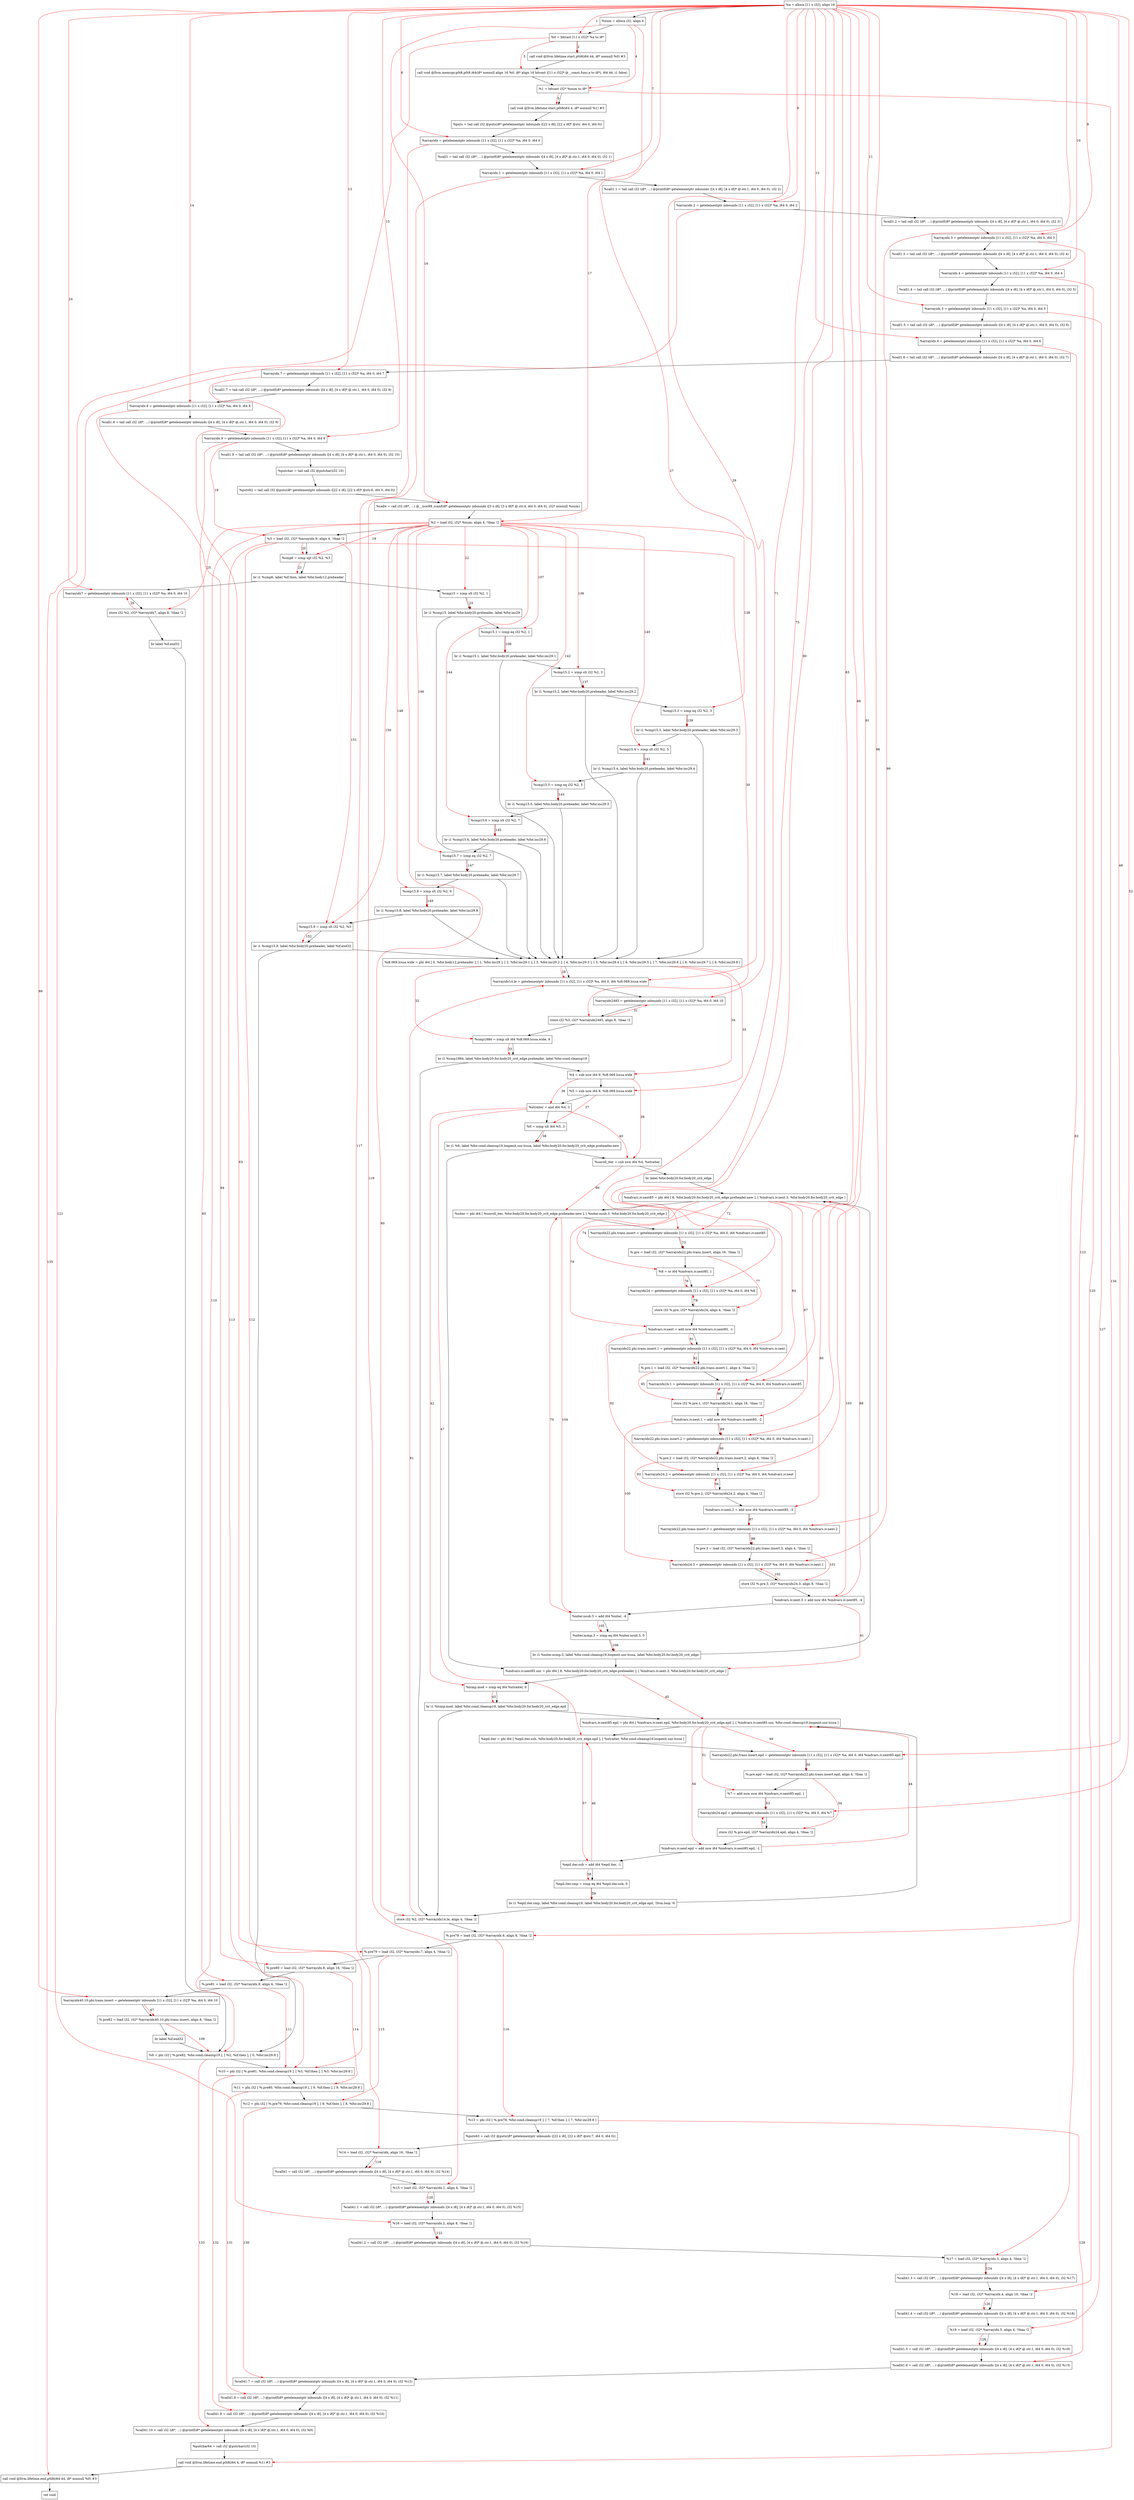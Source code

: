 digraph "CDFG for'func' function" {
	Node0x5600b4c733c8[shape=record, label="  %a = alloca [11 x i32], align 16"]
	Node0x5600b4c73448[shape=record, label="  %num = alloca i32, align 4"]
	Node0x5600b4c734c8[shape=record, label="  %0 = bitcast [11 x i32]* %a to i8*"]
	Node0x5600b4c73928[shape=record, label="  call void @llvm.lifetime.start.p0i8(i64 44, i8* nonnull %0) #3"]
	Node0x5600b4c74028[shape=record, label="  call void @llvm.memcpy.p0i8.p0i8.i64(i8* nonnull align 16 %0, i8* align 16 bitcast ([11 x i32]* @__const.func.a to i8*), i64 44, i1 false)"]
	Node0x5600b4c740e8[shape=record, label="  %1 = bitcast i32* %num to i8*"]
	Node0x5600b4c74238[shape=record, label="  call void @llvm.lifetime.start.p0i8(i64 4, i8* nonnull %1) #3"]
	Node0x5600b4c743f0[shape=record, label="  %puts = tail call i32 @puts(i8* getelementptr inbounds ([22 x i8], [22 x i8]* @str, i64 0, i64 0))"]
	Node0x5600b4c744d8[shape=record, label="  %arrayidx = getelementptr inbounds [11 x i32], [11 x i32]* %a, i64 0, i64 0"]
	Node0x5600b4c746d8[shape=record, label="  %call1 = tail call i32 (i8*, ...) @printf(i8* getelementptr inbounds ([4 x i8], [4 x i8]* @.str.1, i64 0, i64 0), i32 1)"]
	Node0x5600b4c74818[shape=record, label="  %arrayidx.1 = getelementptr inbounds [11 x i32], [11 x i32]* %a, i64 0, i64 1"]
	Node0x5600b4c74908[shape=record, label="  %call1.1 = tail call i32 (i8*, ...) @printf(i8* getelementptr inbounds ([4 x i8], [4 x i8]* @.str.1, i64 0, i64 0), i32 2)"]
	Node0x5600b4c74a28[shape=record, label="  %arrayidx.2 = getelementptr inbounds [11 x i32], [11 x i32]* %a, i64 0, i64 2"]
	Node0x5600b4c74b18[shape=record, label="  %call1.2 = tail call i32 (i8*, ...) @printf(i8* getelementptr inbounds ([4 x i8], [4 x i8]* @.str.1, i64 0, i64 0), i32 3)"]
	Node0x5600b4c74c38[shape=record, label="  %arrayidx.3 = getelementptr inbounds [11 x i32], [11 x i32]* %a, i64 0, i64 3"]
	Node0x5600b4c74d28[shape=record, label="  %call1.3 = tail call i32 (i8*, ...) @printf(i8* getelementptr inbounds ([4 x i8], [4 x i8]* @.str.1, i64 0, i64 0), i32 4)"]
	Node0x5600b4c74e18[shape=record, label="  %arrayidx.4 = getelementptr inbounds [11 x i32], [11 x i32]* %a, i64 0, i64 4"]
	Node0x5600b4c750a8[shape=record, label="  %call1.4 = tail call i32 (i8*, ...) @printf(i8* getelementptr inbounds ([4 x i8], [4 x i8]* @.str.1, i64 0, i64 0), i32 5)"]
	Node0x5600b4c751c8[shape=record, label="  %arrayidx.5 = getelementptr inbounds [11 x i32], [11 x i32]* %a, i64 0, i64 5"]
	Node0x5600b4c752b8[shape=record, label="  %call1.5 = tail call i32 (i8*, ...) @printf(i8* getelementptr inbounds ([4 x i8], [4 x i8]* @.str.1, i64 0, i64 0), i32 6)"]
	Node0x5600b4c753d8[shape=record, label="  %arrayidx.6 = getelementptr inbounds [11 x i32], [11 x i32]* %a, i64 0, i64 6"]
	Node0x5600b4c754c8[shape=record, label="  %call1.6 = tail call i32 (i8*, ...) @printf(i8* getelementptr inbounds ([4 x i8], [4 x i8]* @.str.1, i64 0, i64 0), i32 7)"]
	Node0x5600b4c755e8[shape=record, label="  %arrayidx.7 = getelementptr inbounds [11 x i32], [11 x i32]* %a, i64 0, i64 7"]
	Node0x5600b4c756d8[shape=record, label="  %call1.7 = tail call i32 (i8*, ...) @printf(i8* getelementptr inbounds ([4 x i8], [4 x i8]* @.str.1, i64 0, i64 0), i32 8)"]
	Node0x5600b4c757f8[shape=record, label="  %arrayidx.8 = getelementptr inbounds [11 x i32], [11 x i32]* %a, i64 0, i64 8"]
	Node0x5600b4c758e8[shape=record, label="  %call1.8 = tail call i32 (i8*, ...) @printf(i8* getelementptr inbounds ([4 x i8], [4 x i8]* @.str.1, i64 0, i64 0), i32 9)"]
	Node0x5600b4c75a08[shape=record, label="  %arrayidx.9 = getelementptr inbounds [11 x i32], [11 x i32]* %a, i64 0, i64 9"]
	Node0x5600b4c75af8[shape=record, label="  %call1.9 = tail call i32 (i8*, ...) @printf(i8* getelementptr inbounds ([4 x i8], [4 x i8]* @.str.1, i64 0, i64 0), i32 10)"]
	Node0x5600b4c75c80[shape=record, label="  %putchar = tail call i32 @putchar(i32 10)"]
	Node0x5600b4c76130[shape=record, label="  %puts62 = tail call i32 @puts(i8* getelementptr inbounds ([22 x i8], [22 x i8]* @str.6, i64 0, i64 0))"]
	Node0x5600b4c76518[shape=record, label="  %call4 = call i32 (i8*, ...) @__isoc99_scanf(i8* getelementptr inbounds ([3 x i8], [3 x i8]* @.str.4, i64 0, i64 0), i32* nonnull %num)"]
	Node0x5600b4c765d8[shape=record, label="  %2 = load i32, i32* %num, align 4, !tbaa !2"]
	Node0x5600b4c775a8[shape=record, label="  %3 = load i32, i32* %arrayidx.9, align 4, !tbaa !2"]
	Node0x5600b4c77c30[shape=record, label="  %cmp6 = icmp sgt i32 %2, %3"]
	Node0x5600b4c77eb8[shape=record, label="  br i1 %cmp6, label %if.then, label %for.body12.preheader"]
	Node0x5600b4c77f60[shape=record, label="  %cmp15 = icmp slt i32 %2, 1"]
	Node0x5600b4c78138[shape=record, label="  br i1 %cmp15, label %for.body20.preheader, label %for.inc29"]
	Node0x5600b4c781c8[shape=record, label="  %arrayidx7 = getelementptr inbounds [11 x i32], [11 x i32]* %a, i64 0, i64 10"]
	Node0x5600b4c78280[shape=record, label="  store i32 %2, i32* %arrayidx7, align 8, !tbaa !2"]
	Node0x5600b4c78b78[shape=record, label="  br label %if.end32"]
	Node0x5600b4c792c8[shape=record, label="  %i8.069.lcssa.wide = phi i64 [ 0, %for.body12.preheader ], [ 1, %for.inc29 ], [ 2, %for.inc29.1 ], [ 3, %for.inc29.2 ], [ 4, %for.inc29.3 ], [ 5, %for.inc29.4 ], [ 6, %for.inc29.5 ], [ 7, %for.inc29.6 ], [ 8, %for.inc29.7 ], [ 9, %for.inc29.8 ]"]
	Node0x5600b4c79538[shape=record, label="  %arrayidx14.le = getelementptr inbounds [11 x i32], [11 x i32]* %a, i64 0, i64 %i8.069.lcssa.wide"]
	Node0x5600b4c795d8[shape=record, label="  %arrayidx2483 = getelementptr inbounds [11 x i32], [11 x i32]* %a, i64 0, i64 10"]
	Node0x5600b4c79660[shape=record, label="  store i32 %3, i32* %arrayidx2483, align 8, !tbaa !2"]
	Node0x5600b4c79740[shape=record, label="  %cmp1884 = icmp ult i64 %i8.069.lcssa.wide, 9"]
	Node0x5600b4c7a038[shape=record, label="  br i1 %cmp1884, label %for.body20.for.body20_crit_edge.preheader, label %for.cond.cleanup19"]
	Node0x5600b4c7a0f0[shape=record, label="  %4 = sub nsw i64 9, %i8.069.lcssa.wide"]
	Node0x5600b4c7a1b0[shape=record, label="  %5 = sub nsw i64 8, %i8.069.lcssa.wide"]
	Node0x5600b4c7a220[shape=record, label="  %xtraiter = and i64 %4, 3"]
	Node0x5600b4c7a290[shape=record, label="  %6 = icmp ult i64 %5, 3"]
	Node0x5600b4c7a4a8[shape=record, label="  br i1 %6, label %for.cond.cleanup19.loopexit.unr-lcssa, label %for.body20.for.body20_crit_edge.preheader.new"]
	Node0x5600b4c7a520[shape=record, label="  %unroll_iter = sub nsw i64 %4, %xtraiter"]
	Node0x5600b4c7a5f8[shape=record, label="  br label %for.body20.for.body20_crit_edge"]
	Node0x5600b4c7a728[shape=record, label="  %indvars.iv.next85.unr = phi i64 [ 8, %for.body20.for.body20_crit_edge.preheader ], [ %indvars.iv.next.3, %for.body20.for.body20_crit_edge ]"]
	Node0x5600b4c7a7f0[shape=record, label="  %lcmp.mod = icmp eq i64 %xtraiter, 0"]
	Node0x5600b4c7a988[shape=record, label="  br i1 %lcmp.mod, label %for.cond.cleanup19, label %for.body20.for.body20_crit_edge.epil"]
	Node0x5600b4c7aa58[shape=record, label="  %indvars.iv.next85.epil = phi i64 [ %indvars.iv.next.epil, %for.body20.for.body20_crit_edge.epil ], [ %indvars.iv.next85.unr, %for.cond.cleanup19.loopexit.unr-lcssa ]"]
	Node0x5600b4c7abe8[shape=record, label="  %epil.iter = phi i64 [ %epil.iter.sub, %for.body20.for.body20_crit_edge.epil ], [ %xtraiter, %for.cond.cleanup19.loopexit.unr-lcssa ]"]
	Node0x5600b4c7ad18[shape=record, label="  %arrayidx22.phi.trans.insert.epil = getelementptr inbounds [11 x i32], [11 x i32]* %a, i64 0, i64 %indvars.iv.next85.epil"]
	Node0x5600b4c7ad88[shape=record, label="  %.pre.epil = load i32, i32* %arrayidx22.phi.trans.insert.epil, align 4, !tbaa !2"]
	Node0x5600b4c7ae30[shape=record, label="  %7 = add nuw nsw i64 %indvars.iv.next85.epil, 1"]
	Node0x5600b4c7aeb8[shape=record, label="  %arrayidx24.epil = getelementptr inbounds [11 x i32], [11 x i32]* %a, i64 0, i64 %7"]
	Node0x5600b4c7af40[shape=record, label="  store i32 %.pre.epil, i32* %arrayidx24.epil, align 4, !tbaa !2"]
	Node0x5600b4c7aff0[shape=record, label="  %indvars.iv.next.epil = add nsw i64 %indvars.iv.next85.epil, -1"]
	Node0x5600b4c7b060[shape=record, label="  %epil.iter.sub = add i64 %epil.iter, -1"]
	Node0x5600b4c7b0d0[shape=record, label="  %epil.iter.cmp = icmp eq i64 %epil.iter.sub, 0"]
	Node0x5600b4c7b158[shape=record, label="  br i1 %epil.iter.cmp, label %for.cond.cleanup19, label %for.body20.for.body20_crit_edge.epil, !llvm.loop !6"]
	Node0x5600b4c7b2e0[shape=record, label="  store i32 %2, i32* %arrayidx14.le, align 4, !tbaa !2"]
	Node0x5600b4c79f88[shape=record, label="  %.pre78 = load i32, i32* %arrayidx.6, align 8, !tbaa !2"]
	Node0x5600b4c7ab38[shape=record, label="  %.pre79 = load i32, i32* %arrayidx.7, align 4, !tbaa !2"]
	Node0x5600b4c7a8f8[shape=record, label="  %.pre80 = load i32, i32* %arrayidx.8, align 16, !tbaa !2"]
	Node0x5600b4c7b388[shape=record, label="  %.pre81 = load i32, i32* %arrayidx.9, align 4, !tbaa !2"]
	Node0x5600b4c7b438[shape=record, label="  %arrayidx40.10.phi.trans.insert = getelementptr inbounds [11 x i32], [11 x i32]* %a, i64 0, i64 10"]
	Node0x5600b4c7b518[shape=record, label="  %.pre82 = load i32, i32* %arrayidx40.10.phi.trans.insert, align 8, !tbaa !2"]
	Node0x5600b4c7b598[shape=record, label="  br label %if.end32"]
	Node0x5600b4c7ac88[shape=record, label="  %indvars.iv.next85 = phi i64 [ 8, %for.body20.for.body20_crit_edge.preheader.new ], [ %indvars.iv.next.3, %for.body20.for.body20_crit_edge ]"]
	Node0x5600b4c7b718[shape=record, label="  %niter = phi i64 [ %unroll_iter, %for.body20.for.body20_crit_edge.preheader.new ], [ %niter.nsub.3, %for.body20.for.body20_crit_edge ]"]
	Node0x5600b4c7b818[shape=record, label="  %arrayidx22.phi.trans.insert = getelementptr inbounds [11 x i32], [11 x i32]* %a, i64 0, i64 %indvars.iv.next85"]
	Node0x5600b4c7b888[shape=record, label="  %.pre = load i32, i32* %arrayidx22.phi.trans.insert, align 16, !tbaa !2"]
	Node0x5600b4c7b920[shape=record, label="  %8 = or i64 %indvars.iv.next85, 1"]
	Node0x5600b4c7ba38[shape=record, label="  %arrayidx24 = getelementptr inbounds [11 x i32], [11 x i32]* %a, i64 0, i64 %8"]
	Node0x5600b4c7bac0[shape=record, label="  store i32 %.pre, i32* %arrayidx24, align 4, !tbaa !2"]
	Node0x5600b4c7bb70[shape=record, label="  %indvars.iv.next = add nsw i64 %indvars.iv.next85, -1"]
	Node0x5600b4c7bbf8[shape=record, label="  %arrayidx22.phi.trans.insert.1 = getelementptr inbounds [11 x i32], [11 x i32]* %a, i64 0, i64 %indvars.iv.next"]
	Node0x5600b4c7bc98[shape=record, label="  %.pre.1 = load i32, i32* %arrayidx22.phi.trans.insert.1, align 4, !tbaa !2"]
	Node0x5600b4c7bd48[shape=record, label="  %arrayidx24.1 = getelementptr inbounds [11 x i32], [11 x i32]* %a, i64 0, i64 %indvars.iv.next85"]
	Node0x5600b4c7bdd0[shape=record, label="  store i32 %.pre.1, i32* %arrayidx24.1, align 16, !tbaa !2"]
	Node0x5600b4c7be80[shape=record, label="  %indvars.iv.next.1 = add nsw i64 %indvars.iv.next85, -2"]
	Node0x5600b4c783f8[shape=record, label="  %arrayidx22.phi.trans.insert.2 = getelementptr inbounds [11 x i32], [11 x i32]* %a, i64 0, i64 %indvars.iv.next.1"]
	Node0x5600b4c784a8[shape=record, label="  %.pre.2 = load i32, i32* %arrayidx22.phi.trans.insert.2, align 8, !tbaa !2"]
	Node0x5600b4c78558[shape=record, label="  %arrayidx24.2 = getelementptr inbounds [11 x i32], [11 x i32]* %a, i64 0, i64 %indvars.iv.next"]
	Node0x5600b4c785e0[shape=record, label="  store i32 %.pre.2, i32* %arrayidx24.2, align 4, !tbaa !2"]
	Node0x5600b4c78690[shape=record, label="  %indvars.iv.next.2 = add nsw i64 %indvars.iv.next85, -3"]
	Node0x5600b4c78778[shape=record, label="  %arrayidx22.phi.trans.insert.3 = getelementptr inbounds [11 x i32], [11 x i32]* %a, i64 0, i64 %indvars.iv.next.2"]
	Node0x5600b4c78828[shape=record, label="  %.pre.3 = load i32, i32* %arrayidx22.phi.trans.insert.3, align 4, !tbaa !2"]
	Node0x5600b4c788d8[shape=record, label="  %arrayidx24.3 = getelementptr inbounds [11 x i32], [11 x i32]* %a, i64 0, i64 %indvars.iv.next.1"]
	Node0x5600b4c78960[shape=record, label="  store i32 %.pre.3, i32* %arrayidx24.3, align 8, !tbaa !2"]
	Node0x5600b4c78a10[shape=record, label="  %indvars.iv.next.3 = add nsw i64 %indvars.iv.next85, -4"]
	Node0x5600b4c78a80[shape=record, label="  %niter.nsub.3 = add i64 %niter, -4"]
	Node0x5600b4c78af0[shape=record, label="  %niter.ncmp.3 = icmp eq i64 %niter.nsub.3, 0"]
	Node0x5600b4c7cf18[shape=record, label="  br i1 %niter.ncmp.3, label %for.cond.cleanup19.loopexit.unr-lcssa, label %for.body20.for.body20_crit_edge"]
	Node0x5600b4c7cf90[shape=record, label="  %cmp15.1 = icmp eq i32 %2, 1"]
	Node0x5600b4c7d018[shape=record, label="  br i1 %cmp15.1, label %for.body20.preheader, label %for.inc29.1"]
	Node0x5600b4c7a138[shape=record, label="  %9 = phi i32 [ %.pre82, %for.cond.cleanup19 ], [ %2, %if.then ], [ 0, %for.inc29.8 ]"]
	Node0x5600b4c7d0d8[shape=record, label="  %10 = phi i32 [ %.pre81, %for.cond.cleanup19 ], [ %3, %if.then ], [ %3, %for.inc29.8 ]"]
	Node0x5600b4c7d198[shape=record, label="  %11 = phi i32 [ %.pre80, %for.cond.cleanup19 ], [ 9, %if.then ], [ 9, %for.inc29.8 ]"]
	Node0x5600b4c7d258[shape=record, label="  %12 = phi i32 [ %.pre79, %for.cond.cleanup19 ], [ 8, %if.then ], [ 8, %for.inc29.8 ]"]
	Node0x5600b4c7d318[shape=record, label="  %13 = phi i32 [ %.pre78, %for.cond.cleanup19 ], [ 7, %if.then ], [ 7, %for.inc29.8 ]"]
	Node0x5600b4c7d4a0[shape=record, label="  %puts63 = call i32 @puts(i8* getelementptr inbounds ([22 x i8], [22 x i8]* @str.7, i64 0, i64 0))"]
	Node0x5600b4c77cf8[shape=record, label="  %14 = load i32, i32* %arrayidx, align 16, !tbaa !2"]
	Node0x5600b4c7d5a8[shape=record, label="  %call41 = call i32 (i8*, ...) @printf(i8* getelementptr inbounds ([4 x i8], [4 x i8]* @.str.1, i64 0, i64 0), i32 %14)"]
	Node0x5600b4c780a8[shape=record, label="  %15 = load i32, i32* %arrayidx.1, align 4, !tbaa !2"]
	Node0x5600b4c7d6b8[shape=record, label="  %call41.1 = call i32 (i8*, ...) @printf(i8* getelementptr inbounds ([4 x i8], [4 x i8]* @.str.1, i64 0, i64 0), i32 %15)"]
	Node0x5600b4c7a3d8[shape=record, label="  %16 = load i32, i32* %arrayidx.2, align 8, !tbaa !2"]
	Node0x5600b4c7d7a8[shape=record, label="  %call41.2 = call i32 (i8*, ...) @printf(i8* getelementptr inbounds ([4 x i8], [4 x i8]* @.str.1, i64 0, i64 0), i32 %16)"]
	Node0x5600b4c79878[shape=record, label="  %17 = load i32, i32* %arrayidx.3, align 4, !tbaa !2"]
	Node0x5600b4c7d898[shape=record, label="  %call41.3 = call i32 (i8*, ...) @printf(i8* getelementptr inbounds ([4 x i8], [4 x i8]* @.str.1, i64 0, i64 0), i32 %17)"]
	Node0x5600b4c79968[shape=record, label="  %18 = load i32, i32* %arrayidx.4, align 16, !tbaa !2"]
	Node0x5600b4c799f8[shape=record, label="  %call41.4 = call i32 (i8*, ...) @printf(i8* getelementptr inbounds ([4 x i8], [4 x i8]* @.str.1, i64 0, i64 0), i32 %18)"]
	Node0x5600b4c79ab8[shape=record, label="  %19 = load i32, i32* %arrayidx.5, align 4, !tbaa !2"]
	Node0x5600b4c79b48[shape=record, label="  %call41.5 = call i32 (i8*, ...) @printf(i8* getelementptr inbounds ([4 x i8], [4 x i8]* @.str.1, i64 0, i64 0), i32 %19)"]
	Node0x5600b4c79c38[shape=record, label="  %call41.6 = call i32 (i8*, ...) @printf(i8* getelementptr inbounds ([4 x i8], [4 x i8]* @.str.1, i64 0, i64 0), i32 %13)"]
	Node0x5600b4c79d58[shape=record, label="  %call41.7 = call i32 (i8*, ...) @printf(i8* getelementptr inbounds ([4 x i8], [4 x i8]* @.str.1, i64 0, i64 0), i32 %12)"]
	Node0x5600b4c79e78[shape=record, label="  %call41.8 = call i32 (i8*, ...) @printf(i8* getelementptr inbounds ([4 x i8], [4 x i8]* @.str.1, i64 0, i64 0), i32 %11)"]
	Node0x5600b4c7e5a8[shape=record, label="  %call41.9 = call i32 (i8*, ...) @printf(i8* getelementptr inbounds ([4 x i8], [4 x i8]* @.str.1, i64 0, i64 0), i32 %10)"]
	Node0x5600b4c7e6c8[shape=record, label="  %call41.10 = call i32 (i8*, ...) @printf(i8* getelementptr inbounds ([4 x i8], [4 x i8]* @.str.1, i64 0, i64 0), i32 %9)"]
	Node0x5600b4c7e7d0[shape=record, label="  %putchar64 = call i32 @putchar(i32 10)"]
	Node0x5600b4c7e9f8[shape=record, label="  call void @llvm.lifetime.end.p0i8(i64 4, i8* nonnull %1) #3"]
	Node0x5600b4c7eb58[shape=record, label="  call void @llvm.lifetime.end.p0i8(i64 44, i8* nonnull %0) #3"]
	Node0x5600b4c7ec00[shape=record, label="  ret void"]
	Node0x5600b4c7ec70[shape=record, label="  %cmp15.2 = icmp slt i32 %2, 3"]
	Node0x5600b4c7ecf8[shape=record, label="  br i1 %cmp15.2, label %for.body20.preheader, label %for.inc29.2"]
	Node0x5600b4c7ed70[shape=record, label="  %cmp15.3 = icmp eq i32 %2, 3"]
	Node0x5600b4c7edf8[shape=record, label="  br i1 %cmp15.3, label %for.body20.preheader, label %for.inc29.3"]
	Node0x5600b4c7ee70[shape=record, label="  %cmp15.4 = icmp slt i32 %2, 5"]
	Node0x5600b4c7ef18[shape=record, label="  br i1 %cmp15.4, label %for.body20.preheader, label %for.inc29.4"]
	Node0x5600b4c7ef90[shape=record, label="  %cmp15.5 = icmp eq i32 %2, 5"]
	Node0x5600b4c7f038[shape=record, label="  br i1 %cmp15.5, label %for.body20.preheader, label %for.inc29.5"]
	Node0x5600b4c7f0b0[shape=record, label="  %cmp15.6 = icmp slt i32 %2, 7"]
	Node0x5600b4c7f158[shape=record, label="  br i1 %cmp15.6, label %for.body20.preheader, label %for.inc29.6"]
	Node0x5600b4c7f1d0[shape=record, label="  %cmp15.7 = icmp eq i32 %2, 7"]
	Node0x5600b4c7f278[shape=record, label="  br i1 %cmp15.7, label %for.body20.preheader, label %for.inc29.7"]
	Node0x5600b4c7f2f0[shape=record, label="  %cmp15.8 = icmp slt i32 %2, 9"]
	Node0x5600b4c7f398[shape=record, label="  br i1 %cmp15.8, label %for.body20.preheader, label %for.inc29.8"]
	Node0x5600b4c7f410[shape=record, label="  %cmp15.9 = icmp slt i32 %2, %3"]
	Node0x5600b4c7f4b8[shape=record, label="  br i1 %cmp15.9, label %for.body20.preheader, label %if.end32"]
	Node0x5600b4c733c8 -> Node0x5600b4c73448
	Node0x5600b4c73448 -> Node0x5600b4c734c8
	Node0x5600b4c734c8 -> Node0x5600b4c73928
	Node0x5600b4c73928 -> Node0x5600b4c74028
	Node0x5600b4c74028 -> Node0x5600b4c740e8
	Node0x5600b4c740e8 -> Node0x5600b4c74238
	Node0x5600b4c74238 -> Node0x5600b4c743f0
	Node0x5600b4c743f0 -> Node0x5600b4c744d8
	Node0x5600b4c744d8 -> Node0x5600b4c746d8
	Node0x5600b4c746d8 -> Node0x5600b4c74818
	Node0x5600b4c74818 -> Node0x5600b4c74908
	Node0x5600b4c74908 -> Node0x5600b4c74a28
	Node0x5600b4c74a28 -> Node0x5600b4c74b18
	Node0x5600b4c74b18 -> Node0x5600b4c74c38
	Node0x5600b4c74c38 -> Node0x5600b4c74d28
	Node0x5600b4c74d28 -> Node0x5600b4c74e18
	Node0x5600b4c74e18 -> Node0x5600b4c750a8
	Node0x5600b4c750a8 -> Node0x5600b4c751c8
	Node0x5600b4c751c8 -> Node0x5600b4c752b8
	Node0x5600b4c752b8 -> Node0x5600b4c753d8
	Node0x5600b4c753d8 -> Node0x5600b4c754c8
	Node0x5600b4c754c8 -> Node0x5600b4c755e8
	Node0x5600b4c755e8 -> Node0x5600b4c756d8
	Node0x5600b4c756d8 -> Node0x5600b4c757f8
	Node0x5600b4c757f8 -> Node0x5600b4c758e8
	Node0x5600b4c758e8 -> Node0x5600b4c75a08
	Node0x5600b4c75a08 -> Node0x5600b4c75af8
	Node0x5600b4c75af8 -> Node0x5600b4c75c80
	Node0x5600b4c75c80 -> Node0x5600b4c76130
	Node0x5600b4c76130 -> Node0x5600b4c76518
	Node0x5600b4c76518 -> Node0x5600b4c765d8
	Node0x5600b4c765d8 -> Node0x5600b4c775a8
	Node0x5600b4c775a8 -> Node0x5600b4c77c30
	Node0x5600b4c77c30 -> Node0x5600b4c77eb8
	Node0x5600b4c77eb8 -> Node0x5600b4c781c8
	Node0x5600b4c77eb8 -> Node0x5600b4c77f60
	Node0x5600b4c77f60 -> Node0x5600b4c78138
	Node0x5600b4c78138 -> Node0x5600b4c792c8
	Node0x5600b4c78138 -> Node0x5600b4c7cf90
	Node0x5600b4c781c8 -> Node0x5600b4c78280
	Node0x5600b4c78280 -> Node0x5600b4c78b78
	Node0x5600b4c78b78 -> Node0x5600b4c7a138
	Node0x5600b4c792c8 -> Node0x5600b4c79538
	Node0x5600b4c79538 -> Node0x5600b4c795d8
	Node0x5600b4c795d8 -> Node0x5600b4c79660
	Node0x5600b4c79660 -> Node0x5600b4c79740
	Node0x5600b4c79740 -> Node0x5600b4c7a038
	Node0x5600b4c7a038 -> Node0x5600b4c7a0f0
	Node0x5600b4c7a038 -> Node0x5600b4c7b2e0
	Node0x5600b4c7a0f0 -> Node0x5600b4c7a1b0
	Node0x5600b4c7a1b0 -> Node0x5600b4c7a220
	Node0x5600b4c7a220 -> Node0x5600b4c7a290
	Node0x5600b4c7a290 -> Node0x5600b4c7a4a8
	Node0x5600b4c7a4a8 -> Node0x5600b4c7a728
	Node0x5600b4c7a4a8 -> Node0x5600b4c7a520
	Node0x5600b4c7a520 -> Node0x5600b4c7a5f8
	Node0x5600b4c7a5f8 -> Node0x5600b4c7ac88
	Node0x5600b4c7a728 -> Node0x5600b4c7a7f0
	Node0x5600b4c7a7f0 -> Node0x5600b4c7a988
	Node0x5600b4c7a988 -> Node0x5600b4c7b2e0
	Node0x5600b4c7a988 -> Node0x5600b4c7aa58
	Node0x5600b4c7aa58 -> Node0x5600b4c7abe8
	Node0x5600b4c7abe8 -> Node0x5600b4c7ad18
	Node0x5600b4c7ad18 -> Node0x5600b4c7ad88
	Node0x5600b4c7ad88 -> Node0x5600b4c7ae30
	Node0x5600b4c7ae30 -> Node0x5600b4c7aeb8
	Node0x5600b4c7aeb8 -> Node0x5600b4c7af40
	Node0x5600b4c7af40 -> Node0x5600b4c7aff0
	Node0x5600b4c7aff0 -> Node0x5600b4c7b060
	Node0x5600b4c7b060 -> Node0x5600b4c7b0d0
	Node0x5600b4c7b0d0 -> Node0x5600b4c7b158
	Node0x5600b4c7b158 -> Node0x5600b4c7b2e0
	Node0x5600b4c7b158 -> Node0x5600b4c7aa58
	Node0x5600b4c7b2e0 -> Node0x5600b4c79f88
	Node0x5600b4c79f88 -> Node0x5600b4c7ab38
	Node0x5600b4c7ab38 -> Node0x5600b4c7a8f8
	Node0x5600b4c7a8f8 -> Node0x5600b4c7b388
	Node0x5600b4c7b388 -> Node0x5600b4c7b438
	Node0x5600b4c7b438 -> Node0x5600b4c7b518
	Node0x5600b4c7b518 -> Node0x5600b4c7b598
	Node0x5600b4c7b598 -> Node0x5600b4c7a138
	Node0x5600b4c7ac88 -> Node0x5600b4c7b718
	Node0x5600b4c7b718 -> Node0x5600b4c7b818
	Node0x5600b4c7b818 -> Node0x5600b4c7b888
	Node0x5600b4c7b888 -> Node0x5600b4c7b920
	Node0x5600b4c7b920 -> Node0x5600b4c7ba38
	Node0x5600b4c7ba38 -> Node0x5600b4c7bac0
	Node0x5600b4c7bac0 -> Node0x5600b4c7bb70
	Node0x5600b4c7bb70 -> Node0x5600b4c7bbf8
	Node0x5600b4c7bbf8 -> Node0x5600b4c7bc98
	Node0x5600b4c7bc98 -> Node0x5600b4c7bd48
	Node0x5600b4c7bd48 -> Node0x5600b4c7bdd0
	Node0x5600b4c7bdd0 -> Node0x5600b4c7be80
	Node0x5600b4c7be80 -> Node0x5600b4c783f8
	Node0x5600b4c783f8 -> Node0x5600b4c784a8
	Node0x5600b4c784a8 -> Node0x5600b4c78558
	Node0x5600b4c78558 -> Node0x5600b4c785e0
	Node0x5600b4c785e0 -> Node0x5600b4c78690
	Node0x5600b4c78690 -> Node0x5600b4c78778
	Node0x5600b4c78778 -> Node0x5600b4c78828
	Node0x5600b4c78828 -> Node0x5600b4c788d8
	Node0x5600b4c788d8 -> Node0x5600b4c78960
	Node0x5600b4c78960 -> Node0x5600b4c78a10
	Node0x5600b4c78a10 -> Node0x5600b4c78a80
	Node0x5600b4c78a80 -> Node0x5600b4c78af0
	Node0x5600b4c78af0 -> Node0x5600b4c7cf18
	Node0x5600b4c7cf18 -> Node0x5600b4c7a728
	Node0x5600b4c7cf18 -> Node0x5600b4c7ac88
	Node0x5600b4c7cf90 -> Node0x5600b4c7d018
	Node0x5600b4c7d018 -> Node0x5600b4c792c8
	Node0x5600b4c7d018 -> Node0x5600b4c7ec70
	Node0x5600b4c7a138 -> Node0x5600b4c7d0d8
	Node0x5600b4c7d0d8 -> Node0x5600b4c7d198
	Node0x5600b4c7d198 -> Node0x5600b4c7d258
	Node0x5600b4c7d258 -> Node0x5600b4c7d318
	Node0x5600b4c7d318 -> Node0x5600b4c7d4a0
	Node0x5600b4c7d4a0 -> Node0x5600b4c77cf8
	Node0x5600b4c77cf8 -> Node0x5600b4c7d5a8
	Node0x5600b4c7d5a8 -> Node0x5600b4c780a8
	Node0x5600b4c780a8 -> Node0x5600b4c7d6b8
	Node0x5600b4c7d6b8 -> Node0x5600b4c7a3d8
	Node0x5600b4c7a3d8 -> Node0x5600b4c7d7a8
	Node0x5600b4c7d7a8 -> Node0x5600b4c79878
	Node0x5600b4c79878 -> Node0x5600b4c7d898
	Node0x5600b4c7d898 -> Node0x5600b4c79968
	Node0x5600b4c79968 -> Node0x5600b4c799f8
	Node0x5600b4c799f8 -> Node0x5600b4c79ab8
	Node0x5600b4c79ab8 -> Node0x5600b4c79b48
	Node0x5600b4c79b48 -> Node0x5600b4c79c38
	Node0x5600b4c79c38 -> Node0x5600b4c79d58
	Node0x5600b4c79d58 -> Node0x5600b4c79e78
	Node0x5600b4c79e78 -> Node0x5600b4c7e5a8
	Node0x5600b4c7e5a8 -> Node0x5600b4c7e6c8
	Node0x5600b4c7e6c8 -> Node0x5600b4c7e7d0
	Node0x5600b4c7e7d0 -> Node0x5600b4c7e9f8
	Node0x5600b4c7e9f8 -> Node0x5600b4c7eb58
	Node0x5600b4c7eb58 -> Node0x5600b4c7ec00
	Node0x5600b4c7ec70 -> Node0x5600b4c7ecf8
	Node0x5600b4c7ecf8 -> Node0x5600b4c792c8
	Node0x5600b4c7ecf8 -> Node0x5600b4c7ed70
	Node0x5600b4c7ed70 -> Node0x5600b4c7edf8
	Node0x5600b4c7edf8 -> Node0x5600b4c792c8
	Node0x5600b4c7edf8 -> Node0x5600b4c7ee70
	Node0x5600b4c7ee70 -> Node0x5600b4c7ef18
	Node0x5600b4c7ef18 -> Node0x5600b4c792c8
	Node0x5600b4c7ef18 -> Node0x5600b4c7ef90
	Node0x5600b4c7ef90 -> Node0x5600b4c7f038
	Node0x5600b4c7f038 -> Node0x5600b4c792c8
	Node0x5600b4c7f038 -> Node0x5600b4c7f0b0
	Node0x5600b4c7f0b0 -> Node0x5600b4c7f158
	Node0x5600b4c7f158 -> Node0x5600b4c792c8
	Node0x5600b4c7f158 -> Node0x5600b4c7f1d0
	Node0x5600b4c7f1d0 -> Node0x5600b4c7f278
	Node0x5600b4c7f278 -> Node0x5600b4c792c8
	Node0x5600b4c7f278 -> Node0x5600b4c7f2f0
	Node0x5600b4c7f2f0 -> Node0x5600b4c7f398
	Node0x5600b4c7f398 -> Node0x5600b4c792c8
	Node0x5600b4c7f398 -> Node0x5600b4c7f410
	Node0x5600b4c7f410 -> Node0x5600b4c7f4b8
	Node0x5600b4c7f4b8 -> Node0x5600b4c792c8
	Node0x5600b4c7f4b8 -> Node0x5600b4c7a138
edge [color=red]
	Node0x5600b4c733c8 -> Node0x5600b4c734c8[label="1"]
	Node0x5600b4c734c8 -> Node0x5600b4c73928[label="2"]
	Node0x5600b4c734c8 -> Node0x5600b4c74028[label="3"]
	Node0x5600b4c73448 -> Node0x5600b4c740e8[label="4"]
	Node0x5600b4c740e8 -> Node0x5600b4c74238[label="5"]
	Node0x5600b4c733c8 -> Node0x5600b4c744d8[label="6"]
	Node0x5600b4c733c8 -> Node0x5600b4c74818[label="7"]
	Node0x5600b4c733c8 -> Node0x5600b4c74a28[label="8"]
	Node0x5600b4c733c8 -> Node0x5600b4c74c38[label="9"]
	Node0x5600b4c733c8 -> Node0x5600b4c74e18[label="10"]
	Node0x5600b4c733c8 -> Node0x5600b4c751c8[label="11"]
	Node0x5600b4c733c8 -> Node0x5600b4c753d8[label="12"]
	Node0x5600b4c733c8 -> Node0x5600b4c755e8[label="13"]
	Node0x5600b4c733c8 -> Node0x5600b4c757f8[label="14"]
	Node0x5600b4c733c8 -> Node0x5600b4c75a08[label="15"]
	Node0x5600b4c73448 -> Node0x5600b4c76518[label="16"]
	Node0x5600b4c73448 -> Node0x5600b4c765d8[label="17"]
	Node0x5600b4c75a08 -> Node0x5600b4c775a8[label="18"]
	Node0x5600b4c765d8 -> Node0x5600b4c77c30[label="19"]
	Node0x5600b4c775a8 -> Node0x5600b4c77c30[label="20"]
	Node0x5600b4c77c30 -> Node0x5600b4c77eb8[label="21"]
	Node0x5600b4c765d8 -> Node0x5600b4c77f60[label="22"]
	Node0x5600b4c77f60 -> Node0x5600b4c78138[label="23"]
	Node0x5600b4c733c8 -> Node0x5600b4c781c8[label="24"]
	Node0x5600b4c765d8 -> Node0x5600b4c78280[label="25"]
	Node0x5600b4c78280 -> Node0x5600b4c781c8[label="26"]
	Node0x5600b4c733c8 -> Node0x5600b4c79538[label="27"]
	Node0x5600b4c792c8 -> Node0x5600b4c79538[label="28"]
	Node0x5600b4c733c8 -> Node0x5600b4c795d8[label="29"]
	Node0x5600b4c775a8 -> Node0x5600b4c79660[label="30"]
	Node0x5600b4c79660 -> Node0x5600b4c795d8[label="31"]
	Node0x5600b4c792c8 -> Node0x5600b4c79740[label="32"]
	Node0x5600b4c79740 -> Node0x5600b4c7a038[label="33"]
	Node0x5600b4c792c8 -> Node0x5600b4c7a0f0[label="34"]
	Node0x5600b4c792c8 -> Node0x5600b4c7a1b0[label="35"]
	Node0x5600b4c7a0f0 -> Node0x5600b4c7a220[label="36"]
	Node0x5600b4c7a1b0 -> Node0x5600b4c7a290[label="37"]
	Node0x5600b4c7a290 -> Node0x5600b4c7a4a8[label="38"]
	Node0x5600b4c7a0f0 -> Node0x5600b4c7a520[label="39"]
	Node0x5600b4c7a220 -> Node0x5600b4c7a520[label="40"]
	Node0x5600b4c78a10 -> Node0x5600b4c7a728[label="41"]
	Node0x5600b4c7a220 -> Node0x5600b4c7a7f0[label="42"]
	Node0x5600b4c7a7f0 -> Node0x5600b4c7a988[label="43"]
	Node0x5600b4c7aff0 -> Node0x5600b4c7aa58[label="44"]
	Node0x5600b4c7a728 -> Node0x5600b4c7aa58[label="45"]
	Node0x5600b4c7b060 -> Node0x5600b4c7abe8[label="46"]
	Node0x5600b4c7a220 -> Node0x5600b4c7abe8[label="47"]
	Node0x5600b4c733c8 -> Node0x5600b4c7ad18[label="48"]
	Node0x5600b4c7aa58 -> Node0x5600b4c7ad18[label="49"]
	Node0x5600b4c7ad18 -> Node0x5600b4c7ad88[label="50"]
	Node0x5600b4c7aa58 -> Node0x5600b4c7ae30[label="51"]
	Node0x5600b4c733c8 -> Node0x5600b4c7aeb8[label="52"]
	Node0x5600b4c7ae30 -> Node0x5600b4c7aeb8[label="53"]
	Node0x5600b4c7ad88 -> Node0x5600b4c7af40[label="54"]
	Node0x5600b4c7af40 -> Node0x5600b4c7aeb8[label="55"]
	Node0x5600b4c7aa58 -> Node0x5600b4c7aff0[label="56"]
	Node0x5600b4c7abe8 -> Node0x5600b4c7b060[label="57"]
	Node0x5600b4c7b060 -> Node0x5600b4c7b0d0[label="58"]
	Node0x5600b4c7b0d0 -> Node0x5600b4c7b158[label="59"]
	Node0x5600b4c765d8 -> Node0x5600b4c7b2e0[label="60"]
	Node0x5600b4c7b2e0 -> Node0x5600b4c79538[label="61"]
	Node0x5600b4c753d8 -> Node0x5600b4c79f88[label="62"]
	Node0x5600b4c755e8 -> Node0x5600b4c7ab38[label="63"]
	Node0x5600b4c757f8 -> Node0x5600b4c7a8f8[label="64"]
	Node0x5600b4c75a08 -> Node0x5600b4c7b388[label="65"]
	Node0x5600b4c733c8 -> Node0x5600b4c7b438[label="66"]
	Node0x5600b4c7b438 -> Node0x5600b4c7b518[label="67"]
	Node0x5600b4c78a10 -> Node0x5600b4c7ac88[label="68"]
	Node0x5600b4c7a520 -> Node0x5600b4c7b718[label="69"]
	Node0x5600b4c78a80 -> Node0x5600b4c7b718[label="70"]
	Node0x5600b4c733c8 -> Node0x5600b4c7b818[label="71"]
	Node0x5600b4c7ac88 -> Node0x5600b4c7b818[label="72"]
	Node0x5600b4c7b818 -> Node0x5600b4c7b888[label="73"]
	Node0x5600b4c7ac88 -> Node0x5600b4c7b920[label="74"]
	Node0x5600b4c733c8 -> Node0x5600b4c7ba38[label="75"]
	Node0x5600b4c7b920 -> Node0x5600b4c7ba38[label="76"]
	Node0x5600b4c7b888 -> Node0x5600b4c7bac0[label="77"]
	Node0x5600b4c7bac0 -> Node0x5600b4c7ba38[label="78"]
	Node0x5600b4c7ac88 -> Node0x5600b4c7bb70[label="79"]
	Node0x5600b4c733c8 -> Node0x5600b4c7bbf8[label="80"]
	Node0x5600b4c7bb70 -> Node0x5600b4c7bbf8[label="81"]
	Node0x5600b4c7bbf8 -> Node0x5600b4c7bc98[label="82"]
	Node0x5600b4c733c8 -> Node0x5600b4c7bd48[label="83"]
	Node0x5600b4c7ac88 -> Node0x5600b4c7bd48[label="84"]
	Node0x5600b4c7bc98 -> Node0x5600b4c7bdd0[label="85"]
	Node0x5600b4c7bdd0 -> Node0x5600b4c7bd48[label="86"]
	Node0x5600b4c7ac88 -> Node0x5600b4c7be80[label="87"]
	Node0x5600b4c733c8 -> Node0x5600b4c783f8[label="88"]
	Node0x5600b4c7be80 -> Node0x5600b4c783f8[label="89"]
	Node0x5600b4c783f8 -> Node0x5600b4c784a8[label="90"]
	Node0x5600b4c733c8 -> Node0x5600b4c78558[label="91"]
	Node0x5600b4c7bb70 -> Node0x5600b4c78558[label="92"]
	Node0x5600b4c784a8 -> Node0x5600b4c785e0[label="93"]
	Node0x5600b4c785e0 -> Node0x5600b4c78558[label="94"]
	Node0x5600b4c7ac88 -> Node0x5600b4c78690[label="95"]
	Node0x5600b4c733c8 -> Node0x5600b4c78778[label="96"]
	Node0x5600b4c78690 -> Node0x5600b4c78778[label="97"]
	Node0x5600b4c78778 -> Node0x5600b4c78828[label="98"]
	Node0x5600b4c733c8 -> Node0x5600b4c788d8[label="99"]
	Node0x5600b4c7be80 -> Node0x5600b4c788d8[label="100"]
	Node0x5600b4c78828 -> Node0x5600b4c78960[label="101"]
	Node0x5600b4c78960 -> Node0x5600b4c788d8[label="102"]
	Node0x5600b4c7ac88 -> Node0x5600b4c78a10[label="103"]
	Node0x5600b4c7b718 -> Node0x5600b4c78a80[label="104"]
	Node0x5600b4c78a80 -> Node0x5600b4c78af0[label="105"]
	Node0x5600b4c78af0 -> Node0x5600b4c7cf18[label="106"]
	Node0x5600b4c765d8 -> Node0x5600b4c7cf90[label="107"]
	Node0x5600b4c7cf90 -> Node0x5600b4c7d018[label="108"]
	Node0x5600b4c7b518 -> Node0x5600b4c7a138[label="109"]
	Node0x5600b4c765d8 -> Node0x5600b4c7a138[label="110"]
	Node0x5600b4c7b388 -> Node0x5600b4c7d0d8[label="111"]
	Node0x5600b4c775a8 -> Node0x5600b4c7d0d8[label="112"]
	Node0x5600b4c775a8 -> Node0x5600b4c7d0d8[label="113"]
	Node0x5600b4c7a8f8 -> Node0x5600b4c7d198[label="114"]
	Node0x5600b4c7ab38 -> Node0x5600b4c7d258[label="115"]
	Node0x5600b4c79f88 -> Node0x5600b4c7d318[label="116"]
	Node0x5600b4c744d8 -> Node0x5600b4c77cf8[label="117"]
	Node0x5600b4c77cf8 -> Node0x5600b4c7d5a8[label="118"]
	Node0x5600b4c74818 -> Node0x5600b4c780a8[label="119"]
	Node0x5600b4c780a8 -> Node0x5600b4c7d6b8[label="120"]
	Node0x5600b4c74a28 -> Node0x5600b4c7a3d8[label="121"]
	Node0x5600b4c7a3d8 -> Node0x5600b4c7d7a8[label="122"]
	Node0x5600b4c74c38 -> Node0x5600b4c79878[label="123"]
	Node0x5600b4c79878 -> Node0x5600b4c7d898[label="124"]
	Node0x5600b4c74e18 -> Node0x5600b4c79968[label="125"]
	Node0x5600b4c79968 -> Node0x5600b4c799f8[label="126"]
	Node0x5600b4c751c8 -> Node0x5600b4c79ab8[label="127"]
	Node0x5600b4c79ab8 -> Node0x5600b4c79b48[label="128"]
	Node0x5600b4c7d318 -> Node0x5600b4c79c38[label="129"]
	Node0x5600b4c7d258 -> Node0x5600b4c79d58[label="130"]
	Node0x5600b4c7d198 -> Node0x5600b4c79e78[label="131"]
	Node0x5600b4c7d0d8 -> Node0x5600b4c7e5a8[label="132"]
	Node0x5600b4c7a138 -> Node0x5600b4c7e6c8[label="133"]
	Node0x5600b4c740e8 -> Node0x5600b4c7e9f8[label="134"]
	Node0x5600b4c734c8 -> Node0x5600b4c7eb58[label="135"]
	Node0x5600b4c765d8 -> Node0x5600b4c7ec70[label="136"]
	Node0x5600b4c7ec70 -> Node0x5600b4c7ecf8[label="137"]
	Node0x5600b4c765d8 -> Node0x5600b4c7ed70[label="138"]
	Node0x5600b4c7ed70 -> Node0x5600b4c7edf8[label="139"]
	Node0x5600b4c765d8 -> Node0x5600b4c7ee70[label="140"]
	Node0x5600b4c7ee70 -> Node0x5600b4c7ef18[label="141"]
	Node0x5600b4c765d8 -> Node0x5600b4c7ef90[label="142"]
	Node0x5600b4c7ef90 -> Node0x5600b4c7f038[label="143"]
	Node0x5600b4c765d8 -> Node0x5600b4c7f0b0[label="144"]
	Node0x5600b4c7f0b0 -> Node0x5600b4c7f158[label="145"]
	Node0x5600b4c765d8 -> Node0x5600b4c7f1d0[label="146"]
	Node0x5600b4c7f1d0 -> Node0x5600b4c7f278[label="147"]
	Node0x5600b4c765d8 -> Node0x5600b4c7f2f0[label="148"]
	Node0x5600b4c7f2f0 -> Node0x5600b4c7f398[label="149"]
	Node0x5600b4c765d8 -> Node0x5600b4c7f410[label="150"]
	Node0x5600b4c775a8 -> Node0x5600b4c7f410[label="151"]
	Node0x5600b4c7f410 -> Node0x5600b4c7f4b8[label="152"]
}

